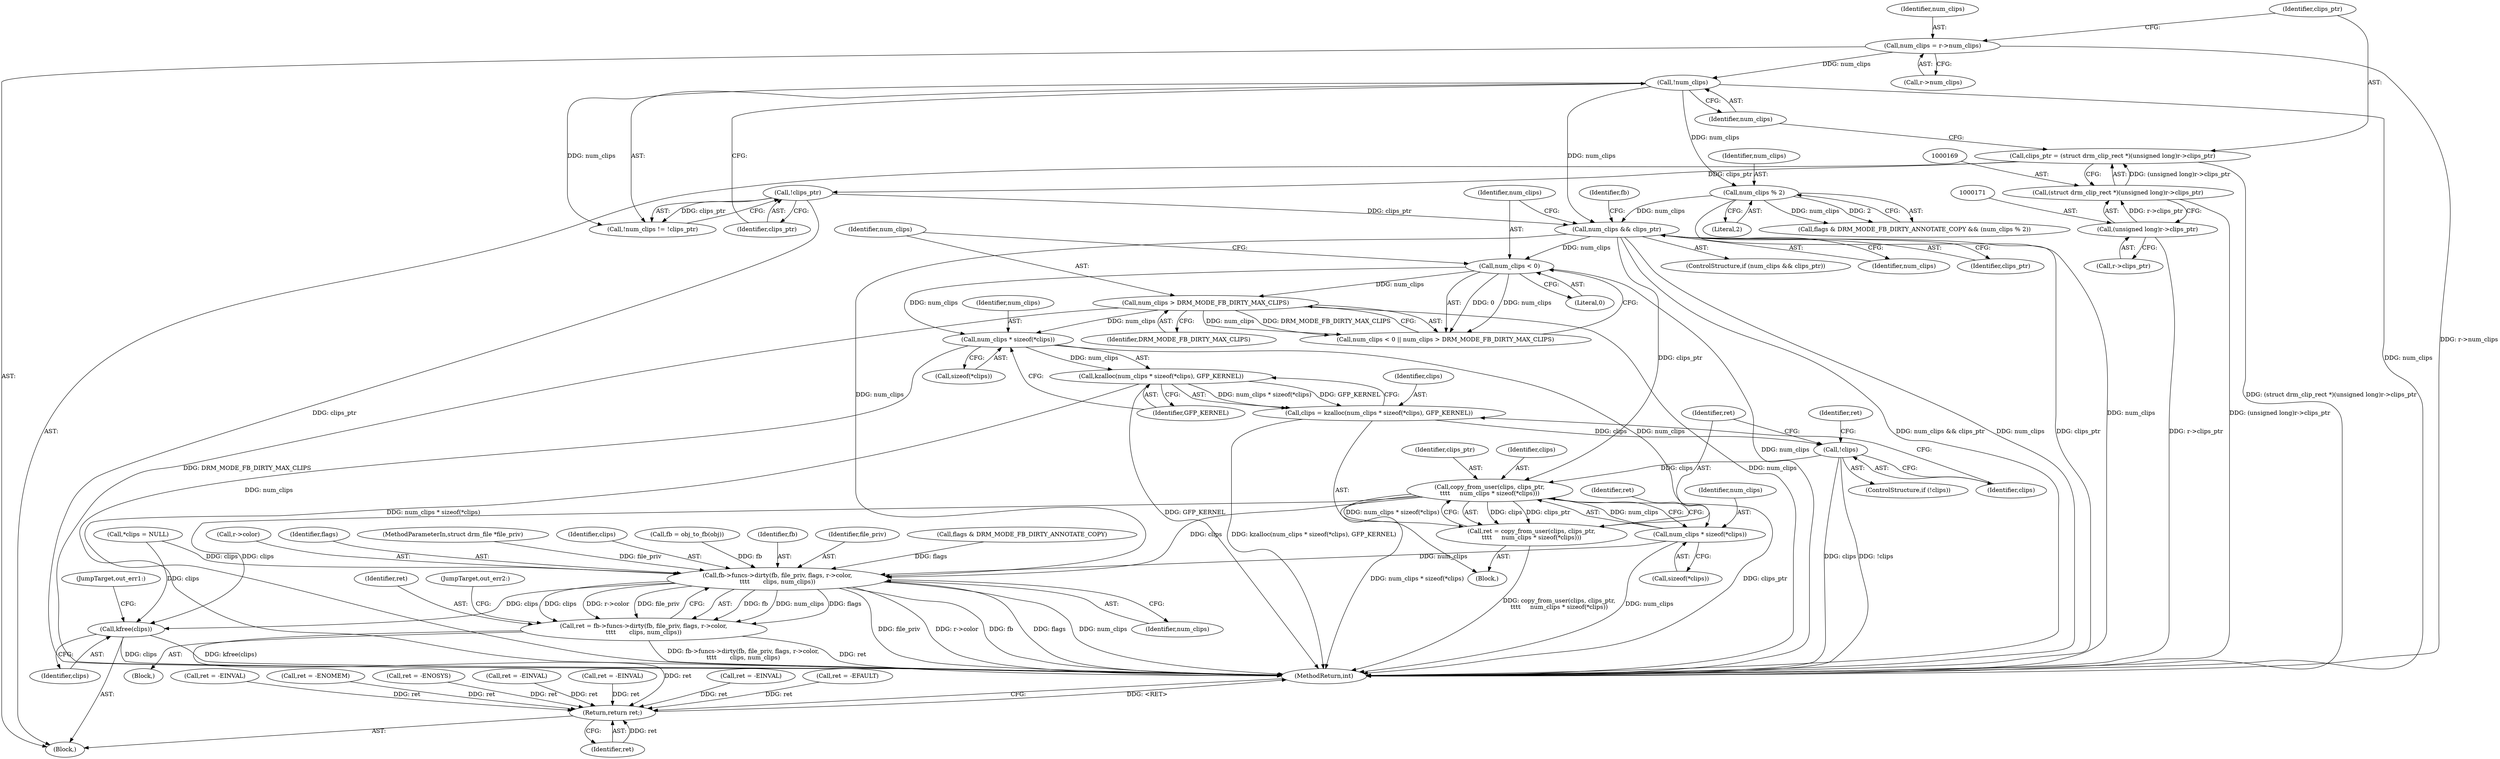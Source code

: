 digraph "0_linux_a5cd335165e31db9dbab636fd29895d41da55dd2@API" {
"1000230" [label="(Call,num_clips * sizeof(*clips))"];
"1000215" [label="(Call,num_clips < 0)"];
"1000209" [label="(Call,num_clips && clips_ptr)"];
"1000177" [label="(Call,!num_clips)"];
"1000161" [label="(Call,num_clips = r->num_clips)"];
"1000199" [label="(Call,num_clips % 2)"];
"1000179" [label="(Call,!clips_ptr)"];
"1000166" [label="(Call,clips_ptr = (struct drm_clip_rect *)(unsigned long)r->clips_ptr)"];
"1000168" [label="(Call,(struct drm_clip_rect *)(unsigned long)r->clips_ptr)"];
"1000170" [label="(Call,(unsigned long)r->clips_ptr)"];
"1000218" [label="(Call,num_clips > DRM_MODE_FB_DIRTY_MAX_CLIPS)"];
"1000229" [label="(Call,kzalloc(num_clips * sizeof(*clips), GFP_KERNEL))"];
"1000227" [label="(Call,clips = kzalloc(num_clips * sizeof(*clips), GFP_KERNEL))"];
"1000237" [label="(Call,!clips)"];
"1000247" [label="(Call,copy_from_user(clips, clips_ptr,\n\t\t\t\t     num_clips * sizeof(*clips)))"];
"1000245" [label="(Call,ret = copy_from_user(clips, clips_ptr,\n\t\t\t\t     num_clips * sizeof(*clips)))"];
"1000272" [label="(Call,fb->funcs->dirty(fb, file_priv, flags, r->color,\n\t\t\t\t       clips, num_clips))"];
"1000270" [label="(Call,ret = fb->funcs->dirty(fb, file_priv, flags, r->color,\n\t\t\t\t       clips, num_clips))"];
"1000299" [label="(Return,return ret;)"];
"1000289" [label="(Call,kfree(clips))"];
"1000250" [label="(Call,num_clips * sizeof(*clips))"];
"1000203" [label="(Call,ret = -EINVAL)"];
"1000157" [label="(Call,fb = obj_to_fb(obj))"];
"1000258" [label="(Call,ret = -EFAULT)"];
"1000222" [label="(Call,ret = -EINVAL)"];
"1000180" [label="(Identifier,clips_ptr)"];
"1000273" [label="(Identifier,fb)"];
"1000248" [label="(Identifier,clips)"];
"1000170" [label="(Call,(unsigned long)r->clips_ptr)"];
"1000269" [label="(Block,)"];
"1000241" [label="(Identifier,ret)"];
"1000301" [label="(MethodReturn,int)"];
"1000300" [label="(Identifier,ret)"];
"1000240" [label="(Call,ret = -ENOMEM)"];
"1000290" [label="(Identifier,clips)"];
"1000252" [label="(Call,sizeof(*clips))"];
"1000212" [label="(Block,)"];
"1000266" [label="(Identifier,fb)"];
"1000178" [label="(Identifier,num_clips)"];
"1000219" [label="(Identifier,num_clips)"];
"1000200" [label="(Identifier,num_clips)"];
"1000199" [label="(Call,num_clips % 2)"];
"1000291" [label="(JumpTarget,out_err1:)"];
"1000218" [label="(Call,num_clips > DRM_MODE_FB_DIRTY_MAX_CLIPS)"];
"1000272" [label="(Call,fb->funcs->dirty(fb, file_priv, flags, r->color,\n\t\t\t\t       clips, num_clips))"];
"1000235" [label="(Identifier,GFP_KERNEL)"];
"1000105" [label="(Block,)"];
"1000214" [label="(Call,num_clips < 0 || num_clips > DRM_MODE_FB_DIRTY_MAX_CLIPS)"];
"1000246" [label="(Identifier,ret)"];
"1000289" [label="(Call,kfree(clips))"];
"1000251" [label="(Identifier,num_clips)"];
"1000231" [label="(Identifier,num_clips)"];
"1000229" [label="(Call,kzalloc(num_clips * sizeof(*clips), GFP_KERNEL))"];
"1000208" [label="(ControlStructure,if (num_clips && clips_ptr))"];
"1000228" [label="(Identifier,clips)"];
"1000237" [label="(Call,!clips)"];
"1000249" [label="(Identifier,clips_ptr)"];
"1000270" [label="(Call,ret = fb->funcs->dirty(fb, file_priv, flags, r->color,\n\t\t\t\t       clips, num_clips))"];
"1000274" [label="(Identifier,file_priv)"];
"1000196" [label="(Call,flags & DRM_MODE_FB_DIRTY_ANNOTATE_COPY)"];
"1000162" [label="(Identifier,num_clips)"];
"1000166" [label="(Call,clips_ptr = (struct drm_clip_rect *)(unsigned long)r->clips_ptr)"];
"1000176" [label="(Call,!num_clips != !clips_ptr)"];
"1000168" [label="(Call,(struct drm_clip_rect *)(unsigned long)r->clips_ptr)"];
"1000276" [label="(Call,r->color)"];
"1000217" [label="(Literal,0)"];
"1000299" [label="(Return,return ret;)"];
"1000227" [label="(Call,clips = kzalloc(num_clips * sizeof(*clips), GFP_KERNEL))"];
"1000108" [label="(Call,*clips = NULL)"];
"1000210" [label="(Identifier,num_clips)"];
"1000172" [label="(Call,r->clips_ptr)"];
"1000236" [label="(ControlStructure,if (!clips))"];
"1000271" [label="(Identifier,ret)"];
"1000215" [label="(Call,num_clips < 0)"];
"1000211" [label="(Identifier,clips_ptr)"];
"1000195" [label="(Call,flags & DRM_MODE_FB_DIRTY_ANNOTATE_COPY && (num_clips % 2))"];
"1000275" [label="(Identifier,flags)"];
"1000256" [label="(Identifier,ret)"];
"1000247" [label="(Call,copy_from_user(clips, clips_ptr,\n\t\t\t\t     num_clips * sizeof(*clips)))"];
"1000104" [label="(MethodParameterIn,struct drm_file *file_priv)"];
"1000283" [label="(Call,ret = -ENOSYS)"];
"1000161" [label="(Call,num_clips = r->num_clips)"];
"1000163" [label="(Call,r->num_clips)"];
"1000230" [label="(Call,num_clips * sizeof(*clips))"];
"1000182" [label="(Call,ret = -EINVAL)"];
"1000250" [label="(Call,num_clips * sizeof(*clips))"];
"1000232" [label="(Call,sizeof(*clips))"];
"1000288" [label="(JumpTarget,out_err2:)"];
"1000201" [label="(Literal,2)"];
"1000167" [label="(Identifier,clips_ptr)"];
"1000280" [label="(Identifier,num_clips)"];
"1000279" [label="(Identifier,clips)"];
"1000179" [label="(Call,!clips_ptr)"];
"1000177" [label="(Call,!num_clips)"];
"1000220" [label="(Identifier,DRM_MODE_FB_DIRTY_MAX_CLIPS)"];
"1000152" [label="(Call,ret = -EINVAL)"];
"1000245" [label="(Call,ret = copy_from_user(clips, clips_ptr,\n\t\t\t\t     num_clips * sizeof(*clips)))"];
"1000216" [label="(Identifier,num_clips)"];
"1000209" [label="(Call,num_clips && clips_ptr)"];
"1000238" [label="(Identifier,clips)"];
"1000230" -> "1000229"  [label="AST: "];
"1000230" -> "1000232"  [label="CFG: "];
"1000231" -> "1000230"  [label="AST: "];
"1000232" -> "1000230"  [label="AST: "];
"1000235" -> "1000230"  [label="CFG: "];
"1000230" -> "1000301"  [label="DDG: num_clips"];
"1000230" -> "1000229"  [label="DDG: num_clips"];
"1000215" -> "1000230"  [label="DDG: num_clips"];
"1000218" -> "1000230"  [label="DDG: num_clips"];
"1000230" -> "1000250"  [label="DDG: num_clips"];
"1000215" -> "1000214"  [label="AST: "];
"1000215" -> "1000217"  [label="CFG: "];
"1000216" -> "1000215"  [label="AST: "];
"1000217" -> "1000215"  [label="AST: "];
"1000219" -> "1000215"  [label="CFG: "];
"1000214" -> "1000215"  [label="CFG: "];
"1000215" -> "1000301"  [label="DDG: num_clips"];
"1000215" -> "1000214"  [label="DDG: num_clips"];
"1000215" -> "1000214"  [label="DDG: 0"];
"1000209" -> "1000215"  [label="DDG: num_clips"];
"1000215" -> "1000218"  [label="DDG: num_clips"];
"1000209" -> "1000208"  [label="AST: "];
"1000209" -> "1000210"  [label="CFG: "];
"1000209" -> "1000211"  [label="CFG: "];
"1000210" -> "1000209"  [label="AST: "];
"1000211" -> "1000209"  [label="AST: "];
"1000216" -> "1000209"  [label="CFG: "];
"1000266" -> "1000209"  [label="CFG: "];
"1000209" -> "1000301"  [label="DDG: num_clips && clips_ptr"];
"1000209" -> "1000301"  [label="DDG: num_clips"];
"1000209" -> "1000301"  [label="DDG: clips_ptr"];
"1000177" -> "1000209"  [label="DDG: num_clips"];
"1000199" -> "1000209"  [label="DDG: num_clips"];
"1000179" -> "1000209"  [label="DDG: clips_ptr"];
"1000209" -> "1000247"  [label="DDG: clips_ptr"];
"1000209" -> "1000272"  [label="DDG: num_clips"];
"1000177" -> "1000176"  [label="AST: "];
"1000177" -> "1000178"  [label="CFG: "];
"1000178" -> "1000177"  [label="AST: "];
"1000180" -> "1000177"  [label="CFG: "];
"1000177" -> "1000301"  [label="DDG: num_clips"];
"1000177" -> "1000176"  [label="DDG: num_clips"];
"1000161" -> "1000177"  [label="DDG: num_clips"];
"1000177" -> "1000199"  [label="DDG: num_clips"];
"1000161" -> "1000105"  [label="AST: "];
"1000161" -> "1000163"  [label="CFG: "];
"1000162" -> "1000161"  [label="AST: "];
"1000163" -> "1000161"  [label="AST: "];
"1000167" -> "1000161"  [label="CFG: "];
"1000161" -> "1000301"  [label="DDG: r->num_clips"];
"1000199" -> "1000195"  [label="AST: "];
"1000199" -> "1000201"  [label="CFG: "];
"1000200" -> "1000199"  [label="AST: "];
"1000201" -> "1000199"  [label="AST: "];
"1000195" -> "1000199"  [label="CFG: "];
"1000199" -> "1000301"  [label="DDG: num_clips"];
"1000199" -> "1000195"  [label="DDG: num_clips"];
"1000199" -> "1000195"  [label="DDG: 2"];
"1000179" -> "1000176"  [label="AST: "];
"1000179" -> "1000180"  [label="CFG: "];
"1000180" -> "1000179"  [label="AST: "];
"1000176" -> "1000179"  [label="CFG: "];
"1000179" -> "1000301"  [label="DDG: clips_ptr"];
"1000179" -> "1000176"  [label="DDG: clips_ptr"];
"1000166" -> "1000179"  [label="DDG: clips_ptr"];
"1000166" -> "1000105"  [label="AST: "];
"1000166" -> "1000168"  [label="CFG: "];
"1000167" -> "1000166"  [label="AST: "];
"1000168" -> "1000166"  [label="AST: "];
"1000178" -> "1000166"  [label="CFG: "];
"1000166" -> "1000301"  [label="DDG: (struct drm_clip_rect *)(unsigned long)r->clips_ptr"];
"1000168" -> "1000166"  [label="DDG: (unsigned long)r->clips_ptr"];
"1000168" -> "1000170"  [label="CFG: "];
"1000169" -> "1000168"  [label="AST: "];
"1000170" -> "1000168"  [label="AST: "];
"1000168" -> "1000301"  [label="DDG: (unsigned long)r->clips_ptr"];
"1000170" -> "1000168"  [label="DDG: r->clips_ptr"];
"1000170" -> "1000172"  [label="CFG: "];
"1000171" -> "1000170"  [label="AST: "];
"1000172" -> "1000170"  [label="AST: "];
"1000170" -> "1000301"  [label="DDG: r->clips_ptr"];
"1000218" -> "1000214"  [label="AST: "];
"1000218" -> "1000220"  [label="CFG: "];
"1000219" -> "1000218"  [label="AST: "];
"1000220" -> "1000218"  [label="AST: "];
"1000214" -> "1000218"  [label="CFG: "];
"1000218" -> "1000301"  [label="DDG: num_clips"];
"1000218" -> "1000301"  [label="DDG: DRM_MODE_FB_DIRTY_MAX_CLIPS"];
"1000218" -> "1000214"  [label="DDG: num_clips"];
"1000218" -> "1000214"  [label="DDG: DRM_MODE_FB_DIRTY_MAX_CLIPS"];
"1000229" -> "1000227"  [label="AST: "];
"1000229" -> "1000235"  [label="CFG: "];
"1000235" -> "1000229"  [label="AST: "];
"1000227" -> "1000229"  [label="CFG: "];
"1000229" -> "1000301"  [label="DDG: GFP_KERNEL"];
"1000229" -> "1000301"  [label="DDG: num_clips * sizeof(*clips)"];
"1000229" -> "1000227"  [label="DDG: num_clips * sizeof(*clips)"];
"1000229" -> "1000227"  [label="DDG: GFP_KERNEL"];
"1000227" -> "1000212"  [label="AST: "];
"1000228" -> "1000227"  [label="AST: "];
"1000238" -> "1000227"  [label="CFG: "];
"1000227" -> "1000301"  [label="DDG: kzalloc(num_clips * sizeof(*clips), GFP_KERNEL)"];
"1000227" -> "1000237"  [label="DDG: clips"];
"1000237" -> "1000236"  [label="AST: "];
"1000237" -> "1000238"  [label="CFG: "];
"1000238" -> "1000237"  [label="AST: "];
"1000241" -> "1000237"  [label="CFG: "];
"1000246" -> "1000237"  [label="CFG: "];
"1000237" -> "1000301"  [label="DDG: !clips"];
"1000237" -> "1000301"  [label="DDG: clips"];
"1000237" -> "1000247"  [label="DDG: clips"];
"1000247" -> "1000245"  [label="AST: "];
"1000247" -> "1000250"  [label="CFG: "];
"1000248" -> "1000247"  [label="AST: "];
"1000249" -> "1000247"  [label="AST: "];
"1000250" -> "1000247"  [label="AST: "];
"1000245" -> "1000247"  [label="CFG: "];
"1000247" -> "1000301"  [label="DDG: num_clips * sizeof(*clips)"];
"1000247" -> "1000301"  [label="DDG: clips_ptr"];
"1000247" -> "1000245"  [label="DDG: clips"];
"1000247" -> "1000245"  [label="DDG: clips_ptr"];
"1000247" -> "1000245"  [label="DDG: num_clips * sizeof(*clips)"];
"1000250" -> "1000247"  [label="DDG: num_clips"];
"1000247" -> "1000272"  [label="DDG: clips"];
"1000247" -> "1000289"  [label="DDG: clips"];
"1000245" -> "1000212"  [label="AST: "];
"1000246" -> "1000245"  [label="AST: "];
"1000256" -> "1000245"  [label="CFG: "];
"1000245" -> "1000301"  [label="DDG: copy_from_user(clips, clips_ptr,\n\t\t\t\t     num_clips * sizeof(*clips))"];
"1000272" -> "1000270"  [label="AST: "];
"1000272" -> "1000280"  [label="CFG: "];
"1000273" -> "1000272"  [label="AST: "];
"1000274" -> "1000272"  [label="AST: "];
"1000275" -> "1000272"  [label="AST: "];
"1000276" -> "1000272"  [label="AST: "];
"1000279" -> "1000272"  [label="AST: "];
"1000280" -> "1000272"  [label="AST: "];
"1000270" -> "1000272"  [label="CFG: "];
"1000272" -> "1000301"  [label="DDG: flags"];
"1000272" -> "1000301"  [label="DDG: num_clips"];
"1000272" -> "1000301"  [label="DDG: file_priv"];
"1000272" -> "1000301"  [label="DDG: r->color"];
"1000272" -> "1000301"  [label="DDG: fb"];
"1000272" -> "1000270"  [label="DDG: fb"];
"1000272" -> "1000270"  [label="DDG: num_clips"];
"1000272" -> "1000270"  [label="DDG: flags"];
"1000272" -> "1000270"  [label="DDG: clips"];
"1000272" -> "1000270"  [label="DDG: r->color"];
"1000272" -> "1000270"  [label="DDG: file_priv"];
"1000157" -> "1000272"  [label="DDG: fb"];
"1000104" -> "1000272"  [label="DDG: file_priv"];
"1000196" -> "1000272"  [label="DDG: flags"];
"1000108" -> "1000272"  [label="DDG: clips"];
"1000250" -> "1000272"  [label="DDG: num_clips"];
"1000272" -> "1000289"  [label="DDG: clips"];
"1000270" -> "1000269"  [label="AST: "];
"1000271" -> "1000270"  [label="AST: "];
"1000288" -> "1000270"  [label="CFG: "];
"1000270" -> "1000301"  [label="DDG: fb->funcs->dirty(fb, file_priv, flags, r->color,\n\t\t\t\t       clips, num_clips)"];
"1000270" -> "1000301"  [label="DDG: ret"];
"1000270" -> "1000299"  [label="DDG: ret"];
"1000299" -> "1000105"  [label="AST: "];
"1000299" -> "1000300"  [label="CFG: "];
"1000300" -> "1000299"  [label="AST: "];
"1000301" -> "1000299"  [label="CFG: "];
"1000299" -> "1000301"  [label="DDG: <RET>"];
"1000300" -> "1000299"  [label="DDG: ret"];
"1000258" -> "1000299"  [label="DDG: ret"];
"1000222" -> "1000299"  [label="DDG: ret"];
"1000283" -> "1000299"  [label="DDG: ret"];
"1000152" -> "1000299"  [label="DDG: ret"];
"1000240" -> "1000299"  [label="DDG: ret"];
"1000203" -> "1000299"  [label="DDG: ret"];
"1000182" -> "1000299"  [label="DDG: ret"];
"1000289" -> "1000105"  [label="AST: "];
"1000289" -> "1000290"  [label="CFG: "];
"1000290" -> "1000289"  [label="AST: "];
"1000291" -> "1000289"  [label="CFG: "];
"1000289" -> "1000301"  [label="DDG: clips"];
"1000289" -> "1000301"  [label="DDG: kfree(clips)"];
"1000108" -> "1000289"  [label="DDG: clips"];
"1000250" -> "1000252"  [label="CFG: "];
"1000251" -> "1000250"  [label="AST: "];
"1000252" -> "1000250"  [label="AST: "];
"1000250" -> "1000301"  [label="DDG: num_clips"];
}
